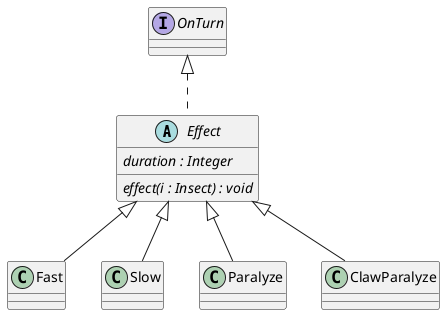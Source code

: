 @startuml spore

abstract class Effect implements OnTurn{
    {abstract} duration : Integer
    {abstract} effect(i : Insect) : void
}

class Fast extends Effect {}
class Slow extends Effect {}
class Paralyze extends Effect {}
class ClawParalyze extends Effect {}

@enduml